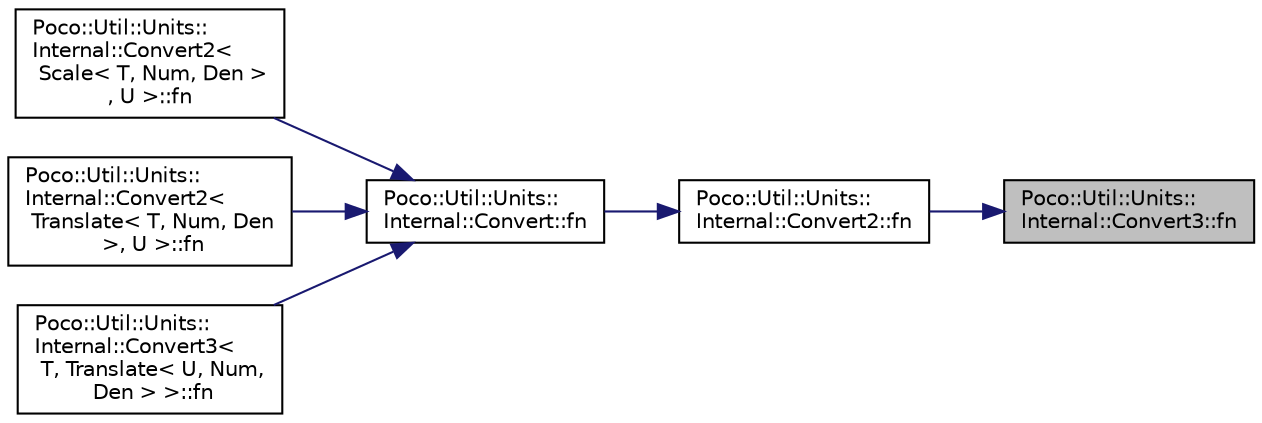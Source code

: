 digraph "Poco::Util::Units::Internal::Convert3::fn"
{
 // LATEX_PDF_SIZE
  edge [fontname="Helvetica",fontsize="10",labelfontname="Helvetica",labelfontsize="10"];
  node [fontname="Helvetica",fontsize="10",shape=record];
  rankdir="RL";
  Node1 [label="Poco::Util::Units::\lInternal::Convert3::fn",height=0.2,width=0.4,color="black", fillcolor="grey75", style="filled", fontcolor="black",tooltip=" "];
  Node1 -> Node2 [dir="back",color="midnightblue",fontsize="10",style="solid"];
  Node2 [label="Poco::Util::Units::\lInternal::Convert2::fn",height=0.2,width=0.4,color="black", fillcolor="white", style="filled",URL="$structPoco_1_1Util_1_1Units_1_1Internal_1_1Convert2.html#a1c773997e208f61e7ff3d404ddf419f4",tooltip=" "];
  Node2 -> Node3 [dir="back",color="midnightblue",fontsize="10",style="solid"];
  Node3 [label="Poco::Util::Units::\lInternal::Convert::fn",height=0.2,width=0.4,color="black", fillcolor="white", style="filled",URL="$structPoco_1_1Util_1_1Units_1_1Internal_1_1Convert.html#a7429e794cef495514a9631ee7fc042e4",tooltip=" "];
  Node3 -> Node4 [dir="back",color="midnightblue",fontsize="10",style="solid"];
  Node4 [label="Poco::Util::Units::\lInternal::Convert2\<\l Scale\< T, Num, Den \>\l, U \>::fn",height=0.2,width=0.4,color="black", fillcolor="white", style="filled",URL="$structPoco_1_1Util_1_1Units_1_1Internal_1_1Convert2_3_01Scale_3_01T_00_01Num_00_01Den_01_4_00_01U_01_4.html#a2c84bdd9007f2a7362889609be0dc244",tooltip=" "];
  Node3 -> Node5 [dir="back",color="midnightblue",fontsize="10",style="solid"];
  Node5 [label="Poco::Util::Units::\lInternal::Convert2\<\l Translate\< T, Num, Den\l \>, U \>::fn",height=0.2,width=0.4,color="black", fillcolor="white", style="filled",URL="$structPoco_1_1Util_1_1Units_1_1Internal_1_1Convert2_3_01Translate_3_01T_00_01Num_00_01Den_01_4_00_01U_01_4.html#ac2f7475cf6ceb008ed400415339f9427",tooltip=" "];
  Node3 -> Node6 [dir="back",color="midnightblue",fontsize="10",style="solid"];
  Node6 [label="Poco::Util::Units::\lInternal::Convert3\<\l T, Translate\< U, Num,\l Den \> \>::fn",height=0.2,width=0.4,color="black", fillcolor="white", style="filled",URL="$structPoco_1_1Util_1_1Units_1_1Internal_1_1Convert3_3_01T_00_01Translate_3_01U_00_01Num_00_01Den_01_4_01_4.html#a8135390ebedc9a0853cb7c86104ff060",tooltip=" "];
}
